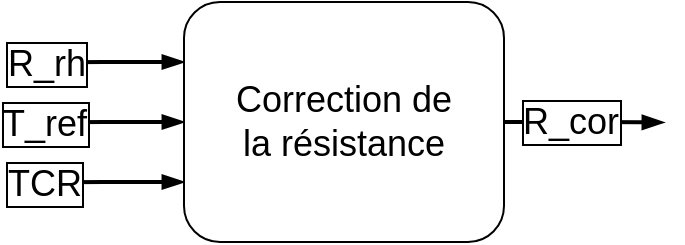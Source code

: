 <mxfile version="14.5.1" type="device"><diagram id="HdVZQmEimiJPIs8OHHma" name="Page-1"><mxGraphModel dx="981" dy="574" grid="1" gridSize="10" guides="1" tooltips="1" connect="1" arrows="1" fold="1" page="1" pageScale="1" pageWidth="1169" pageHeight="827" math="0" shadow="0"><root><mxCell id="0"/><mxCell id="1" parent="0"/><mxCell id="sc4rQsJGyvXNBQwkVfYu-2" style="edgeStyle=orthogonalEdgeStyle;rounded=0;orthogonalLoop=1;jettySize=auto;html=1;exitX=1;exitY=0.5;exitDx=0;exitDy=0;strokeWidth=2;endArrow=blockThin;endFill=1;" edge="1" parent="1" source="sc4rQsJGyvXNBQwkVfYu-1"><mxGeometry relative="1" as="geometry"><mxPoint x="600" y="260.19" as="targetPoint"/></mxGeometry></mxCell><mxCell id="sc4rQsJGyvXNBQwkVfYu-9" value="&lt;font style=&quot;font-size: 18px;&quot;&gt;R_cor&lt;/font&gt;" style="edgeLabel;html=1;align=center;verticalAlign=middle;resizable=0;points=[];labelBorderColor=#000000;fontSize=18;" vertex="1" connectable="0" parent="sc4rQsJGyvXNBQwkVfYu-2"><mxGeometry x="-0.177" relative="1" as="geometry"><mxPoint as="offset"/></mxGeometry></mxCell><mxCell id="sc4rQsJGyvXNBQwkVfYu-3" style="edgeStyle=orthogonalEdgeStyle;rounded=0;orthogonalLoop=1;jettySize=auto;html=1;exitX=0;exitY=0.25;exitDx=0;exitDy=0;endArrow=none;endFill=0;strokeWidth=2;startArrow=blockThin;startFill=1;" edge="1" parent="1" source="sc4rQsJGyvXNBQwkVfYu-1"><mxGeometry relative="1" as="geometry"><mxPoint x="280" y="230.19" as="targetPoint"/></mxGeometry></mxCell><mxCell id="sc4rQsJGyvXNBQwkVfYu-6" value="&lt;font style=&quot;font-size: 18px;&quot;&gt;R_rh&lt;/font&gt;" style="edgeLabel;html=1;align=center;verticalAlign=middle;resizable=0;points=[];labelBorderColor=#000000;fontSize=18;" vertex="1" connectable="0" parent="sc4rQsJGyvXNBQwkVfYu-3"><mxGeometry x="0.723" relative="1" as="geometry"><mxPoint as="offset"/></mxGeometry></mxCell><mxCell id="sc4rQsJGyvXNBQwkVfYu-4" style="edgeStyle=orthogonalEdgeStyle;rounded=0;orthogonalLoop=1;jettySize=auto;html=1;exitX=0;exitY=0.5;exitDx=0;exitDy=0;endArrow=none;endFill=0;strokeWidth=2;startArrow=blockThin;startFill=1;" edge="1" parent="1" source="sc4rQsJGyvXNBQwkVfYu-1"><mxGeometry relative="1" as="geometry"><mxPoint x="280" y="260.19" as="targetPoint"/></mxGeometry></mxCell><mxCell id="sc4rQsJGyvXNBQwkVfYu-7" value="&lt;font style=&quot;font-size: 18px;&quot;&gt;T_ref&lt;/font&gt;" style="edgeLabel;html=1;align=center;verticalAlign=middle;resizable=0;points=[];labelBorderColor=#000000;fontSize=18;" vertex="1" connectable="0" parent="sc4rQsJGyvXNBQwkVfYu-4"><mxGeometry x="0.759" relative="1" as="geometry"><mxPoint as="offset"/></mxGeometry></mxCell><mxCell id="sc4rQsJGyvXNBQwkVfYu-5" style="edgeStyle=orthogonalEdgeStyle;rounded=0;orthogonalLoop=1;jettySize=auto;html=1;exitX=0;exitY=0.75;exitDx=0;exitDy=0;endArrow=none;endFill=0;strokeWidth=2;startArrow=blockThin;startFill=1;" edge="1" parent="1" source="sc4rQsJGyvXNBQwkVfYu-1"><mxGeometry relative="1" as="geometry"><mxPoint x="280" y="290.19" as="targetPoint"/></mxGeometry></mxCell><mxCell id="sc4rQsJGyvXNBQwkVfYu-8" value="&lt;font style=&quot;font-size: 18px;&quot;&gt;TCR&lt;/font&gt;" style="edgeLabel;html=1;align=center;verticalAlign=middle;resizable=0;points=[];labelBorderColor=#000000;spacing=7;spacingRight=0;fontSize=18;" vertex="1" connectable="0" parent="sc4rQsJGyvXNBQwkVfYu-5"><mxGeometry x="0.688" relative="1" as="geometry"><mxPoint x="-2.57" as="offset"/></mxGeometry></mxCell><mxCell id="sc4rQsJGyvXNBQwkVfYu-1" value="&lt;font style=&quot;font-size: 18px&quot;&gt;Correction de&lt;br&gt;la résistance&lt;/font&gt;" style="rounded=1;whiteSpace=wrap;html=1;" vertex="1" parent="1"><mxGeometry x="360" y="200" width="160" height="120" as="geometry"/></mxCell></root></mxGraphModel></diagram></mxfile>